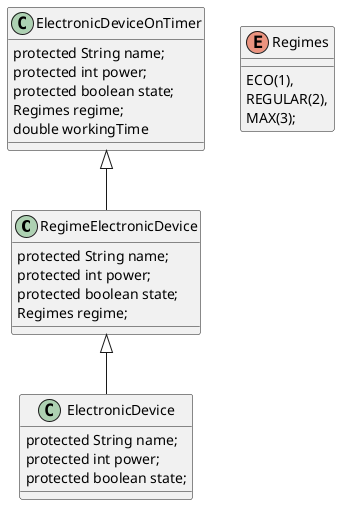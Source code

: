 @startuml
'https://plantuml.com/class-diagram

class RegimeElectronicDevice
class ElectronicDevice
class ElectronicDeviceOnTimer


ElectronicDeviceOnTimer <|-- RegimeElectronicDevice
RegimeElectronicDevice <|-- ElectronicDevice

class ElectronicDevice {
  protected String name;
  protected int power;
  protected boolean state;
}

class RegimeElectronicDevice {
  protected String name;
  protected int power;
  protected boolean state;
  Regimes regime;
}

class ElectronicDeviceOnTimer {
  protected String name;
  protected int power;
  protected boolean state;
  Regimes regime;
  double workingTime
}

enum Regimes {
    ECO(1),
    REGULAR(2),
    MAX(3);
}

@enduml